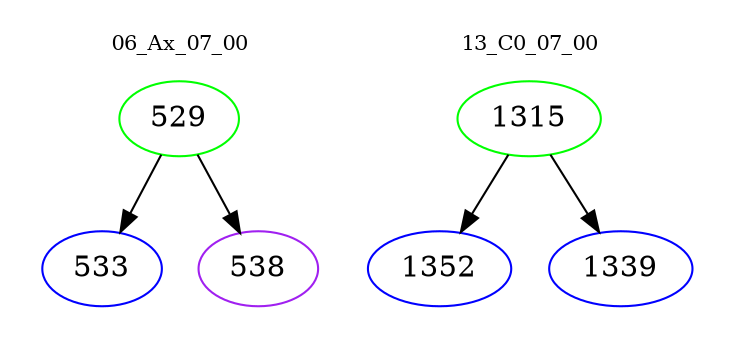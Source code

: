 digraph{
subgraph cluster_0 {
color = white
label = "06_Ax_07_00";
fontsize=10;
T0_529 [label="529", color="green"]
T0_529 -> T0_533 [color="black"]
T0_533 [label="533", color="blue"]
T0_529 -> T0_538 [color="black"]
T0_538 [label="538", color="purple"]
}
subgraph cluster_1 {
color = white
label = "13_C0_07_00";
fontsize=10;
T1_1315 [label="1315", color="green"]
T1_1315 -> T1_1352 [color="black"]
T1_1352 [label="1352", color="blue"]
T1_1315 -> T1_1339 [color="black"]
T1_1339 [label="1339", color="blue"]
}
}

